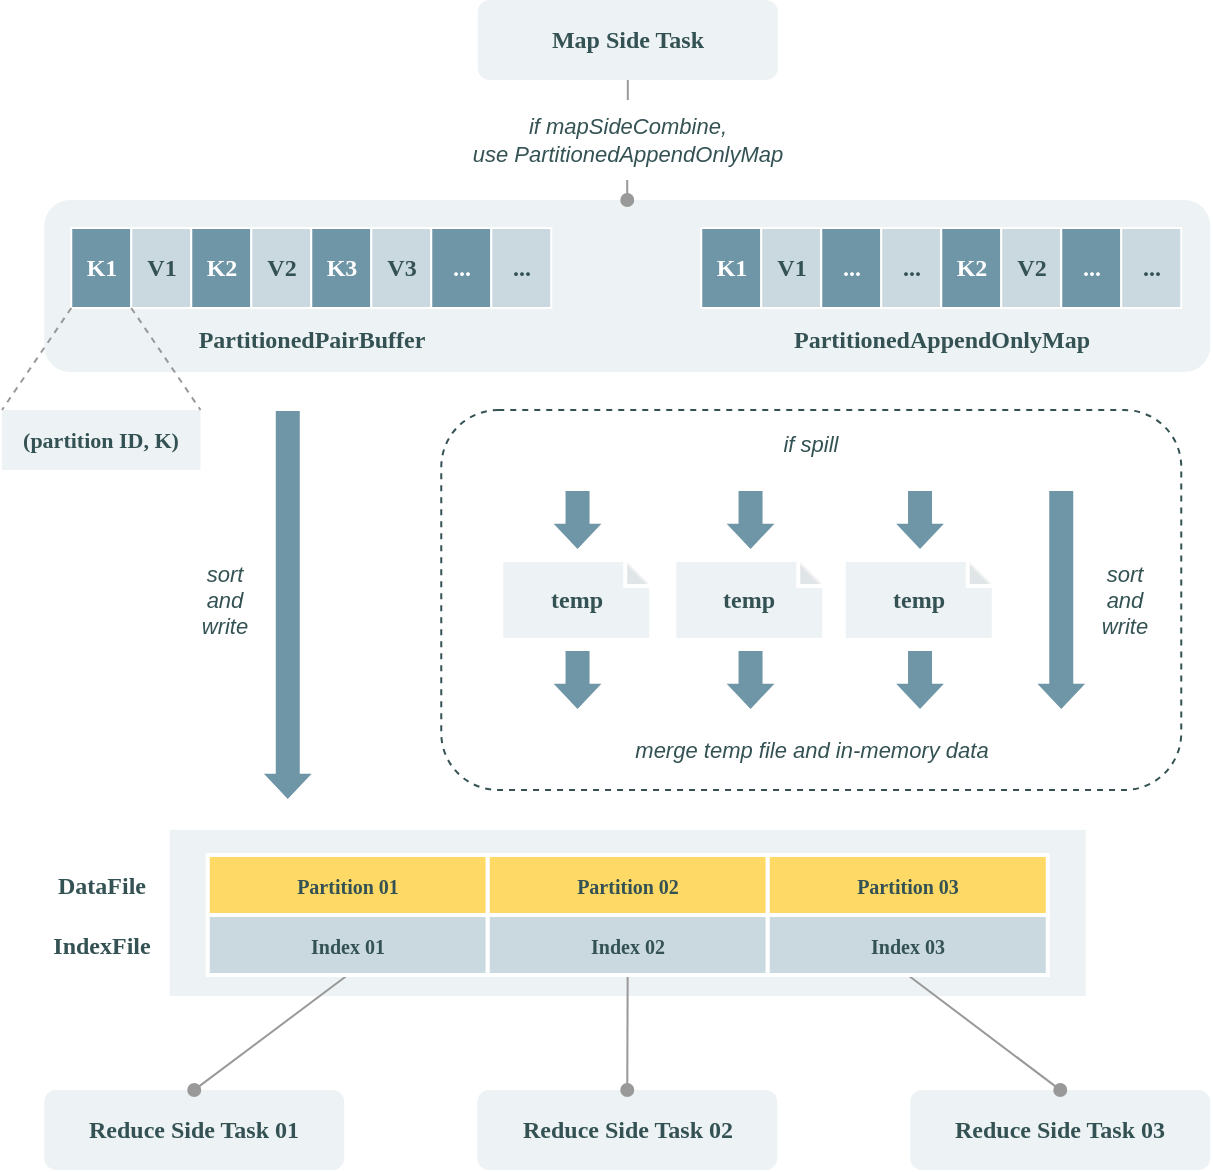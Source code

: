 <mxfile scale="2" border="30">
    <diagram id="0QhtwqMjpmc_AO-MrRb4" name="第 1 页">
        <mxGraphModel dx="1145" dy="658" grid="0" gridSize="10" guides="1" tooltips="1" connect="1" arrows="1" fold="1" page="1" pageScale="1" pageWidth="1654" pageHeight="2336" background="#FFFFFF" math="0" shadow="0">
            <root>
                <mxCell id="0"/>
                <mxCell id="1" parent="0"/>
                <mxCell id="1242" value="" style="rounded=1;whiteSpace=wrap;html=1;dashed=1;fontFamily=Tahoma;fontSize=10;fontColor=#FFFFFF;strokeColor=#345253;strokeWidth=1;fillColor=none;" vertex="1" parent="1">
                    <mxGeometry x="250.63" y="231" width="370" height="190" as="geometry"/>
                </mxCell>
                <mxCell id="1226" value="" style="rounded=0;whiteSpace=wrap;html=1;fontFamily=Tahoma;fontSize=10;fontColor=#FFFFFF;strokeWidth=2;strokeColor=none;fillColor=#EDF2F4;" vertex="1" parent="1">
                    <mxGeometry x="114.88" y="441" width="458" height="83" as="geometry"/>
                </mxCell>
                <mxCell id="1176" value="" style="rounded=1;whiteSpace=wrap;html=1;dashed=1;strokeColor=none;fillColor=#EDF2F4;" vertex="1" parent="1">
                    <mxGeometry x="52.13" y="126" width="583" height="86" as="geometry"/>
                </mxCell>
                <mxCell id="1184" style="edgeStyle=orthogonalEdgeStyle;html=1;entryX=0.5;entryY=0;entryDx=0;entryDy=0;endArrow=oval;endFill=1;strokeColor=#999999;startArrow=none;" edge="1" parent="1" source="1181" target="1176">
                    <mxGeometry relative="1" as="geometry"/>
                </mxCell>
                <mxCell id="1027" value="&lt;font color=&quot;#345253&quot; face=&quot;tahoma&quot;&gt;&lt;b&gt;Map Side Task&lt;/b&gt;&lt;/font&gt;" style="whiteSpace=wrap;html=1;dashed=1;fontFamily=Verdana;fontColor=#FFFFFF;strokeColor=none;fillColor=#EDF2F4;rounded=1;" parent="1" vertex="1">
                    <mxGeometry x="268.88" y="26" width="150" height="40" as="geometry"/>
                </mxCell>
                <mxCell id="1117" value="&lt;b&gt;&lt;font face=&quot;Tahoma&quot; color=&quot;#345253&quot;&gt;PartitionedPairBuffer&lt;/font&gt;&lt;/b&gt;" style="text;html=1;strokeColor=none;fillColor=none;align=center;verticalAlign=middle;whiteSpace=wrap;rounded=0;fontColor=#FFFFFF;" parent="1" vertex="1">
                    <mxGeometry x="94.63" y="186" width="182" height="20" as="geometry"/>
                </mxCell>
                <mxCell id="1144" value="" style="group" vertex="1" connectable="0" parent="1">
                    <mxGeometry x="65.63" y="140" width="240" height="40" as="geometry"/>
                </mxCell>
                <mxCell id="1135" value="&lt;font face=&quot;Tahoma&quot; color=&quot;#ffffff&quot;&gt;&lt;b&gt;K1&lt;/b&gt;&lt;/font&gt;" style="rounded=0;whiteSpace=wrap;html=1;strokeColor=#FFFFFF;fillColor=#6E96A6;" vertex="1" parent="1144">
                    <mxGeometry width="30" height="40" as="geometry"/>
                </mxCell>
                <mxCell id="1136" value="&lt;font color=&quot;#345253&quot; face=&quot;Tahoma&quot;&gt;&lt;b&gt;V1&lt;/b&gt;&lt;/font&gt;" style="rounded=0;whiteSpace=wrap;html=1;strokeColor=#FFFFFF;fillColor=#CAD9DF;" vertex="1" parent="1144">
                    <mxGeometry x="30" width="30" height="40" as="geometry"/>
                </mxCell>
                <mxCell id="1137" value="&lt;font face=&quot;Tahoma&quot;&gt;&lt;b&gt;K2&lt;/b&gt;&lt;/font&gt;" style="rounded=0;whiteSpace=wrap;html=1;strokeColor=#FFFFFF;fillColor=#6E96A6;fontColor=#FFFFFF;" vertex="1" parent="1144">
                    <mxGeometry x="60" width="30" height="40" as="geometry"/>
                </mxCell>
                <mxCell id="1139" value="&lt;font color=&quot;#345253&quot; face=&quot;Tahoma&quot;&gt;&lt;b&gt;V2&lt;/b&gt;&lt;/font&gt;" style="rounded=0;whiteSpace=wrap;html=1;strokeColor=#FFFFFF;fillColor=#CAD9DF;" vertex="1" parent="1144">
                    <mxGeometry x="90" width="30" height="40" as="geometry"/>
                </mxCell>
                <mxCell id="1140" value="&lt;font face=&quot;Tahoma&quot;&gt;&lt;b&gt;K3&lt;/b&gt;&lt;/font&gt;" style="rounded=0;whiteSpace=wrap;html=1;strokeColor=#FFFFFF;fillColor=#6E96A6;fontColor=#FFFFFF;" vertex="1" parent="1144">
                    <mxGeometry x="120" width="30" height="40" as="geometry"/>
                </mxCell>
                <mxCell id="1141" value="&lt;font color=&quot;#345253&quot; face=&quot;Tahoma&quot;&gt;&lt;b&gt;V3&lt;/b&gt;&lt;/font&gt;" style="rounded=0;whiteSpace=wrap;html=1;strokeColor=#FFFFFF;fillColor=#CAD9DF;" vertex="1" parent="1144">
                    <mxGeometry x="150" width="30" height="40" as="geometry"/>
                </mxCell>
                <mxCell id="1142" value="&lt;font face=&quot;Tahoma&quot;&gt;&lt;b&gt;...&lt;/b&gt;&lt;/font&gt;" style="rounded=0;whiteSpace=wrap;html=1;strokeColor=#FFFFFF;fillColor=#6E96A6;fontColor=#FFFFFF;" vertex="1" parent="1144">
                    <mxGeometry x="180" width="30" height="40" as="geometry"/>
                </mxCell>
                <mxCell id="1143" value="&lt;font color=&quot;#345253&quot; face=&quot;Tahoma&quot;&gt;&lt;b&gt;...&lt;/b&gt;&lt;/font&gt;" style="rounded=0;whiteSpace=wrap;html=1;strokeColor=#FFFFFF;fillColor=#CAD9DF;" vertex="1" parent="1144">
                    <mxGeometry x="210" width="30" height="40" as="geometry"/>
                </mxCell>
                <mxCell id="1145" value="" style="group" vertex="1" connectable="0" parent="1">
                    <mxGeometry x="380.63" y="140" width="240" height="40" as="geometry"/>
                </mxCell>
                <mxCell id="1146" value="&lt;font face=&quot;Tahoma&quot;&gt;&lt;b&gt;K1&lt;/b&gt;&lt;/font&gt;" style="rounded=0;whiteSpace=wrap;html=1;strokeColor=#FFFFFF;fillColor=#6E96A6;fontColor=#FFFFFF;" vertex="1" parent="1145">
                    <mxGeometry width="30" height="40" as="geometry"/>
                </mxCell>
                <mxCell id="1147" value="&lt;font color=&quot;#345253&quot; face=&quot;Tahoma&quot;&gt;&lt;b&gt;V1&lt;/b&gt;&lt;/font&gt;" style="rounded=0;whiteSpace=wrap;html=1;strokeColor=#FFFFFF;fillColor=#CAD9DF;" vertex="1" parent="1145">
                    <mxGeometry x="30" width="30" height="40" as="geometry"/>
                </mxCell>
                <mxCell id="1148" value="&lt;font face=&quot;Tahoma&quot;&gt;&lt;b&gt;...&lt;/b&gt;&lt;/font&gt;" style="rounded=0;whiteSpace=wrap;html=1;strokeColor=#FFFFFF;fillColor=#6E96A6;fontColor=#FFFFFF;" vertex="1" parent="1145">
                    <mxGeometry x="60" width="30" height="40" as="geometry"/>
                </mxCell>
                <mxCell id="1149" value="&lt;font color=&quot;#345253&quot; face=&quot;Tahoma&quot;&gt;&lt;b&gt;...&lt;/b&gt;&lt;/font&gt;" style="rounded=0;whiteSpace=wrap;html=1;strokeColor=#FFFFFF;fillColor=#CAD9DF;" vertex="1" parent="1145">
                    <mxGeometry x="90" width="30" height="40" as="geometry"/>
                </mxCell>
                <mxCell id="1150" value="&lt;font face=&quot;Tahoma&quot;&gt;&lt;b&gt;K2&lt;/b&gt;&lt;/font&gt;" style="rounded=0;whiteSpace=wrap;html=1;strokeColor=#FFFFFF;fillColor=#6E96A6;fontColor=#FFFFFF;" vertex="1" parent="1145">
                    <mxGeometry x="120" width="30" height="40" as="geometry"/>
                </mxCell>
                <mxCell id="1151" value="&lt;font color=&quot;#345253&quot; face=&quot;Tahoma&quot;&gt;&lt;b&gt;V2&lt;/b&gt;&lt;/font&gt;" style="rounded=0;whiteSpace=wrap;html=1;strokeColor=#FFFFFF;fillColor=#CAD9DF;" vertex="1" parent="1145">
                    <mxGeometry x="150" width="30" height="40" as="geometry"/>
                </mxCell>
                <mxCell id="1152" value="&lt;font face=&quot;Tahoma&quot;&gt;&lt;b&gt;...&lt;/b&gt;&lt;/font&gt;" style="rounded=0;whiteSpace=wrap;html=1;strokeColor=#FFFFFF;fillColor=#6E96A6;fontColor=#FFFFFF;" vertex="1" parent="1145">
                    <mxGeometry x="180" width="30" height="40" as="geometry"/>
                </mxCell>
                <mxCell id="1153" value="&lt;font color=&quot;#345253&quot; face=&quot;Tahoma&quot;&gt;&lt;b&gt;...&lt;/b&gt;&lt;/font&gt;" style="rounded=0;whiteSpace=wrap;html=1;strokeColor=#FFFFFF;fillColor=#CAD9DF;" vertex="1" parent="1145">
                    <mxGeometry x="210" width="30" height="40" as="geometry"/>
                </mxCell>
                <mxCell id="1154" value="&lt;font face=&quot;Tahoma&quot; color=&quot;#345253&quot;&gt;&lt;b&gt;PartitionedAppendOnlyMap&lt;/b&gt;&lt;/font&gt;" style="text;html=1;strokeColor=none;fillColor=none;align=center;verticalAlign=middle;whiteSpace=wrap;rounded=0;fontColor=#FFFFFF;" vertex="1" parent="1">
                    <mxGeometry x="409.63" y="186" width="182" height="20" as="geometry"/>
                </mxCell>
                <mxCell id="1165" value="&lt;b style=&quot;color: rgb(52 , 82 , 83) ; font-family: &amp;#34;tahoma&amp;#34;&quot;&gt;Reduce Side Task 03&lt;/b&gt;" style="whiteSpace=wrap;html=1;dashed=1;fontFamily=Verdana;fontColor=#FFFFFF;strokeColor=none;fillColor=#EDF2F4;rounded=1;" vertex="1" parent="1">
                    <mxGeometry x="485.13" y="571" width="150" height="40" as="geometry"/>
                </mxCell>
                <mxCell id="1166" value="&lt;font color=&quot;#345253&quot; face=&quot;tahoma&quot;&gt;&lt;b&gt;Reduce Side Task 01&lt;/b&gt;&lt;/font&gt;" style="whiteSpace=wrap;html=1;dashed=1;fontFamily=Verdana;fontColor=#FFFFFF;strokeColor=none;fillColor=#EDF2F4;rounded=1;" vertex="1" parent="1">
                    <mxGeometry x="52.13" y="571" width="150" height="40" as="geometry"/>
                </mxCell>
                <mxCell id="1171" value="&lt;b style=&quot;color: rgb(52 , 82 , 83) ; font-family: &amp;#34;tahoma&amp;#34;&quot;&gt;Reduce Side Task 02&lt;/b&gt;" style="whiteSpace=wrap;html=1;dashed=1;fontFamily=Verdana;fontColor=#FFFFFF;strokeColor=none;fillColor=#EDF2F4;rounded=1;" vertex="1" parent="1">
                    <mxGeometry x="268.63" y="571" width="150" height="40" as="geometry"/>
                </mxCell>
                <mxCell id="1181" value="&lt;i&gt;&lt;font face=&quot;Helvetica&quot;&gt;if mapSideCombine, &lt;br&gt;use PartitionedAppendOnlyMap&lt;/font&gt;&lt;/i&gt;" style="text;html=1;strokeColor=none;fillColor=none;align=center;verticalAlign=middle;whiteSpace=wrap;rounded=0;dashed=1;sketch=1;fontFamily=Tahoma;fontSize=11;fontColor=#345253;" vertex="1" parent="1">
                    <mxGeometry x="258.63" y="76" width="170" height="40" as="geometry"/>
                </mxCell>
                <mxCell id="1185" value="" style="edgeStyle=orthogonalEdgeStyle;html=1;entryX=0.5;entryY=0;entryDx=0;entryDy=0;endArrow=none;endFill=1;strokeColor=#999999;" edge="1" parent="1" source="1027" target="1181">
                    <mxGeometry relative="1" as="geometry">
                        <mxPoint x="343.88" y="66" as="sourcePoint"/>
                        <mxPoint x="343.63" y="126" as="targetPoint"/>
                    </mxGeometry>
                </mxCell>
                <mxCell id="1186" value="" style="shape=flexArrow;endArrow=classic;html=1;fontFamily=Tahoma;fontSize=11;fontColor=#345253;strokeColor=none;fillColor=#6E96A6;width=12;endSize=3.857;endWidth=10.857;" edge="1" parent="1">
                    <mxGeometry width="50" height="50" relative="1" as="geometry">
                        <mxPoint x="405.27" y="271" as="sourcePoint"/>
                        <mxPoint x="405.27" y="301" as="targetPoint"/>
                    </mxGeometry>
                </mxCell>
                <mxCell id="1192" value="" style="shape=flexArrow;endArrow=classic;html=1;fontFamily=Tahoma;fontSize=11;fontColor=#345253;strokeColor=none;fillColor=#6E96A6;width=12;endSize=3.857;endWidth=10.857;" edge="1" parent="1">
                    <mxGeometry width="50" height="50" relative="1" as="geometry">
                        <mxPoint x="318.77" y="271" as="sourcePoint"/>
                        <mxPoint x="318.77" y="301" as="targetPoint"/>
                    </mxGeometry>
                </mxCell>
                <mxCell id="1197" value="&lt;font face=&quot;Helvetica&quot;&gt;&lt;i&gt;sort and write&lt;/i&gt;&lt;/font&gt;" style="text;html=1;strokeColor=none;fillColor=none;align=center;verticalAlign=middle;whiteSpace=wrap;rounded=0;dashed=1;sketch=1;fontFamily=Tahoma;fontSize=11;fontColor=#345253;" vertex="1" parent="1">
                    <mxGeometry x="123.88" y="301" width="37.25" height="50" as="geometry"/>
                </mxCell>
                <mxCell id="1198" value="&lt;font face=&quot;Helvetica&quot;&gt;&lt;i&gt;sort and write&lt;/i&gt;&lt;/font&gt;" style="text;html=1;strokeColor=none;fillColor=none;align=center;verticalAlign=middle;whiteSpace=wrap;rounded=0;dashed=1;sketch=1;fontFamily=Tahoma;fontSize=11;fontColor=#345253;" vertex="1" parent="1">
                    <mxGeometry x="575.63" y="301" width="32.75" height="50" as="geometry"/>
                </mxCell>
                <mxCell id="1190" value="&lt;b&gt;&lt;font color=&quot;#345253&quot;&gt;temp&lt;/font&gt;&lt;/b&gt;" style="shape=note;whiteSpace=wrap;html=1;backgroundOutline=1;darkOpacity=0.05;fontFamily=Tahoma;fontColor=#FFFFFF;strokeColor=#FFFFFF;strokeWidth=2;size=13;rounded=1;fillColor=#EDF2F4;" vertex="1" parent="1">
                    <mxGeometry x="451.88" y="306" width="75" height="40" as="geometry"/>
                </mxCell>
                <mxCell id="1189" value="&lt;b&gt;&lt;font color=&quot;#345253&quot;&gt;temp&lt;/font&gt;&lt;/b&gt;" style="shape=note;whiteSpace=wrap;html=1;backgroundOutline=1;darkOpacity=0.05;fontFamily=Tahoma;fontColor=#FFFFFF;strokeColor=#FFFFFF;strokeWidth=2;size=13;rounded=1;fillColor=#EDF2F4;" vertex="1" parent="1">
                    <mxGeometry x="367.13" y="306" width="75" height="40" as="geometry"/>
                </mxCell>
                <mxCell id="1188" value="&lt;b&gt;&lt;font color=&quot;#345253&quot;&gt;temp&lt;/font&gt;&lt;/b&gt;" style="shape=note;whiteSpace=wrap;html=1;backgroundOutline=1;darkOpacity=0.05;fontFamily=Tahoma;fontColor=#FFFFFF;strokeColor=#FFFFFF;strokeWidth=2;size=13;rounded=1;fillColor=#EDF2F4;" vertex="1" parent="1">
                    <mxGeometry x="280.63" y="306" width="75" height="40" as="geometry"/>
                </mxCell>
                <mxCell id="1203" value="" style="shape=flexArrow;endArrow=classic;html=1;fontFamily=Tahoma;fontSize=11;fontColor=#345253;strokeColor=none;fillColor=#6E96A6;width=12;endSize=3.857;endWidth=10.857;" edge="1" parent="1">
                    <mxGeometry width="50" height="50" relative="1" as="geometry">
                        <mxPoint x="173.88" y="231" as="sourcePoint"/>
                        <mxPoint x="173.88" y="426" as="targetPoint"/>
                    </mxGeometry>
                </mxCell>
                <mxCell id="1204" value="&lt;font face=&quot;Tahoma&quot;&gt;&lt;b&gt;(partition ID, K)&lt;/b&gt;&lt;/font&gt;" style="rounded=0;whiteSpace=wrap;html=1;strokeWidth=2;fontSize=11;fontColor=#345253;fillColor=#EDF2F4;strokeColor=none;" vertex="1" parent="1">
                    <mxGeometry x="31" y="231" width="99.25" height="30" as="geometry"/>
                </mxCell>
                <mxCell id="1206" style="html=1;exitX=0;exitY=1;exitDx=0;exitDy=0;entryX=0;entryY=0;entryDx=0;entryDy=0;fontColor=#FFFFFF;endArrow=none;endFill=0;strokeColor=#999999;dashed=1;" edge="1" parent="1" source="1135" target="1204">
                    <mxGeometry relative="1" as="geometry"/>
                </mxCell>
                <mxCell id="1207" style="edgeStyle=none;html=1;exitX=1;exitY=1;exitDx=0;exitDy=0;entryX=1;entryY=0;entryDx=0;entryDy=0;dashed=1;fontColor=#FFFFFF;endArrow=none;endFill=0;strokeColor=#999999;" edge="1" parent="1" source="1135" target="1204">
                    <mxGeometry relative="1" as="geometry"/>
                </mxCell>
                <mxCell id="1219" value="&lt;font style=&quot;font-size: 10px;&quot;&gt;&lt;b style=&quot;font-size: 10px;&quot;&gt;Partition 01&lt;/b&gt;&lt;/font&gt;" style="rounded=0;whiteSpace=wrap;html=1;strokeWidth=2;strokeColor=#FFFFFF;fontSize=10;fontColor=#345253;fontFamily=Tahoma;fillColor=#FFD966;" vertex="1" parent="1">
                    <mxGeometry x="133.88" y="453.5" width="140" height="30" as="geometry"/>
                </mxCell>
                <mxCell id="1220" value="&lt;b style=&quot;font-size: 10px;&quot;&gt;Partition 02&lt;/b&gt;" style="rounded=0;whiteSpace=wrap;html=1;strokeWidth=2;strokeColor=#FFFFFF;fontSize=10;fontColor=#345253;fontFamily=Tahoma;fillColor=#FFD966;" vertex="1" parent="1">
                    <mxGeometry x="273.88" y="453.5" width="140" height="30" as="geometry"/>
                </mxCell>
                <mxCell id="1221" value="&lt;b style=&quot;font-size: 10px;&quot;&gt;Partition 03&lt;/b&gt;" style="rounded=0;whiteSpace=wrap;html=1;strokeWidth=2;strokeColor=#FFFFFF;fontSize=10;fontColor=#345253;fontFamily=Tahoma;fillColor=#FFD966;" vertex="1" parent="1">
                    <mxGeometry x="413.88" y="453.5" width="140" height="30" as="geometry"/>
                </mxCell>
                <mxCell id="1227" style="edgeStyle=none;html=1;exitX=0.5;exitY=1;exitDx=0;exitDy=0;entryX=0.5;entryY=0;entryDx=0;entryDy=0;fontFamily=Tahoma;fontSize=10;fontColor=#FFFFFF;endArrow=oval;endFill=1;strokeColor=#999999;" edge="1" parent="1" source="1223" target="1166">
                    <mxGeometry relative="1" as="geometry"/>
                </mxCell>
                <mxCell id="1223" value="&lt;font style=&quot;font-size: 10px&quot;&gt;&lt;b style=&quot;font-size: 10px&quot;&gt;Index 01&lt;/b&gt;&lt;/font&gt;" style="rounded=0;whiteSpace=wrap;html=1;strokeWidth=2;strokeColor=#FFFFFF;fontSize=10;fontColor=#345253;fillColor=#CAD9DF;fontFamily=Tahoma;" vertex="1" parent="1">
                    <mxGeometry x="133.88" y="483.5" width="140" height="30" as="geometry"/>
                </mxCell>
                <mxCell id="1228" style="edgeStyle=none;html=1;entryX=0.5;entryY=0;entryDx=0;entryDy=0;fontFamily=Tahoma;fontSize=10;fontColor=#FFFFFF;endArrow=oval;endFill=1;strokeColor=#999999;" edge="1" parent="1" source="1224" target="1171">
                    <mxGeometry relative="1" as="geometry"/>
                </mxCell>
                <mxCell id="1224" value="&lt;b&gt;Index&lt;/b&gt;&lt;b style=&quot;font-size: 10px&quot;&gt;&amp;nbsp;02&lt;/b&gt;" style="rounded=0;whiteSpace=wrap;html=1;strokeWidth=2;strokeColor=#FFFFFF;fontSize=10;fontColor=#345253;fillColor=#CAD9DF;fontFamily=Tahoma;" vertex="1" parent="1">
                    <mxGeometry x="273.88" y="483.5" width="140" height="30" as="geometry"/>
                </mxCell>
                <mxCell id="1229" style="edgeStyle=none;html=1;exitX=0.5;exitY=1;exitDx=0;exitDy=0;entryX=0.5;entryY=0;entryDx=0;entryDy=0;fontFamily=Tahoma;fontSize=10;fontColor=#FFFFFF;endArrow=oval;endFill=1;strokeColor=#999999;" edge="1" parent="1" source="1225" target="1165">
                    <mxGeometry relative="1" as="geometry"/>
                </mxCell>
                <mxCell id="1225" value="&lt;b&gt;Index&lt;/b&gt;&lt;b style=&quot;font-size: 10px&quot;&gt;&amp;nbsp;03&lt;/b&gt;" style="rounded=0;whiteSpace=wrap;html=1;strokeWidth=2;strokeColor=#FFFFFF;fontSize=10;fontColor=#345253;fillColor=#CAD9DF;fontFamily=Tahoma;" vertex="1" parent="1">
                    <mxGeometry x="413.88" y="483.5" width="140" height="30" as="geometry"/>
                </mxCell>
                <mxCell id="1230" value="&lt;font style=&quot;font-size: 12px&quot; color=&quot;#345253&quot;&gt;&lt;b&gt;DataFile&lt;/b&gt;&lt;/font&gt;" style="text;html=1;strokeColor=none;fillColor=none;align=center;verticalAlign=middle;whiteSpace=wrap;rounded=0;fontFamily=Tahoma;fontSize=10;fontColor=#FFFFFF;" vertex="1" parent="1">
                    <mxGeometry x="49.75" y="458.5" width="61.75" height="20" as="geometry"/>
                </mxCell>
                <mxCell id="1231" value="&lt;font style=&quot;font-size: 12px&quot; color=&quot;#345253&quot;&gt;&lt;b&gt;IndexFile&lt;/b&gt;&lt;/font&gt;" style="text;html=1;strokeColor=none;fillColor=none;align=center;verticalAlign=middle;whiteSpace=wrap;rounded=0;fontFamily=Tahoma;fontSize=10;fontColor=#FFFFFF;" vertex="1" parent="1">
                    <mxGeometry x="49.75" y="488.5" width="61.75" height="20" as="geometry"/>
                </mxCell>
                <mxCell id="1232" value="&lt;font face=&quot;Helvetica&quot;&gt;&lt;i&gt;if spill&lt;/i&gt;&lt;/font&gt;" style="text;html=1;strokeColor=none;fillColor=none;align=center;verticalAlign=middle;whiteSpace=wrap;rounded=0;dashed=1;sketch=1;fontFamily=Tahoma;fontSize=11;fontColor=#345253;" vertex="1" parent="1">
                    <mxGeometry x="416.07" y="241" width="39.12" height="14" as="geometry"/>
                </mxCell>
                <mxCell id="1234" value="" style="shape=flexArrow;endArrow=classic;html=1;fontFamily=Tahoma;fontSize=11;fontColor=#345253;strokeColor=none;fillColor=#6E96A6;width=12;endSize=3.857;endWidth=10.857;" edge="1" parent="1">
                    <mxGeometry width="50" height="50" relative="1" as="geometry">
                        <mxPoint x="490.02" y="271" as="sourcePoint"/>
                        <mxPoint x="490.02" y="301" as="targetPoint"/>
                    </mxGeometry>
                </mxCell>
                <mxCell id="1236" value="" style="shape=flexArrow;endArrow=classic;html=1;fontFamily=Tahoma;fontSize=11;fontColor=#345253;strokeColor=none;fillColor=#6E96A6;width=12;endSize=3.857;endWidth=10.857;" edge="1" parent="1">
                    <mxGeometry width="50" height="50" relative="1" as="geometry">
                        <mxPoint x="560.63" y="271" as="sourcePoint"/>
                        <mxPoint x="560.63" y="381" as="targetPoint"/>
                    </mxGeometry>
                </mxCell>
                <mxCell id="1237" value="&lt;font face=&quot;Helvetica&quot;&gt;&lt;i&gt;merge temp file and in-memory data&lt;/i&gt;&lt;/font&gt;" style="text;html=1;strokeColor=none;fillColor=none;align=center;verticalAlign=middle;whiteSpace=wrap;rounded=0;dashed=1;sketch=1;fontFamily=Tahoma;fontSize=11;fontColor=#345253;" vertex="1" parent="1">
                    <mxGeometry x="320.63" y="391" width="230" height="20" as="geometry"/>
                </mxCell>
                <mxCell id="1239" value="" style="shape=flexArrow;endArrow=classic;html=1;fontFamily=Tahoma;fontSize=11;fontColor=#345253;strokeColor=none;fillColor=#6E96A6;width=12;endSize=3.857;endWidth=10.857;" edge="1" parent="1">
                    <mxGeometry width="50" height="50" relative="1" as="geometry">
                        <mxPoint x="405.27" y="351" as="sourcePoint"/>
                        <mxPoint x="405.27" y="381" as="targetPoint"/>
                    </mxGeometry>
                </mxCell>
                <mxCell id="1240" value="" style="shape=flexArrow;endArrow=classic;html=1;fontFamily=Tahoma;fontSize=11;fontColor=#345253;strokeColor=none;fillColor=#6E96A6;width=12;endSize=3.857;endWidth=10.857;" edge="1" parent="1">
                    <mxGeometry width="50" height="50" relative="1" as="geometry">
                        <mxPoint x="318.77" y="351" as="sourcePoint"/>
                        <mxPoint x="318.77" y="381" as="targetPoint"/>
                    </mxGeometry>
                </mxCell>
                <mxCell id="1241" value="" style="shape=flexArrow;endArrow=classic;html=1;fontFamily=Tahoma;fontSize=11;fontColor=#345253;strokeColor=none;fillColor=#6E96A6;width=12;endSize=3.857;endWidth=10.857;" edge="1" parent="1">
                    <mxGeometry width="50" height="50" relative="1" as="geometry">
                        <mxPoint x="490.02" y="351" as="sourcePoint"/>
                        <mxPoint x="490.02" y="381" as="targetPoint"/>
                    </mxGeometry>
                </mxCell>
            </root>
        </mxGraphModel>
    </diagram>
</mxfile>